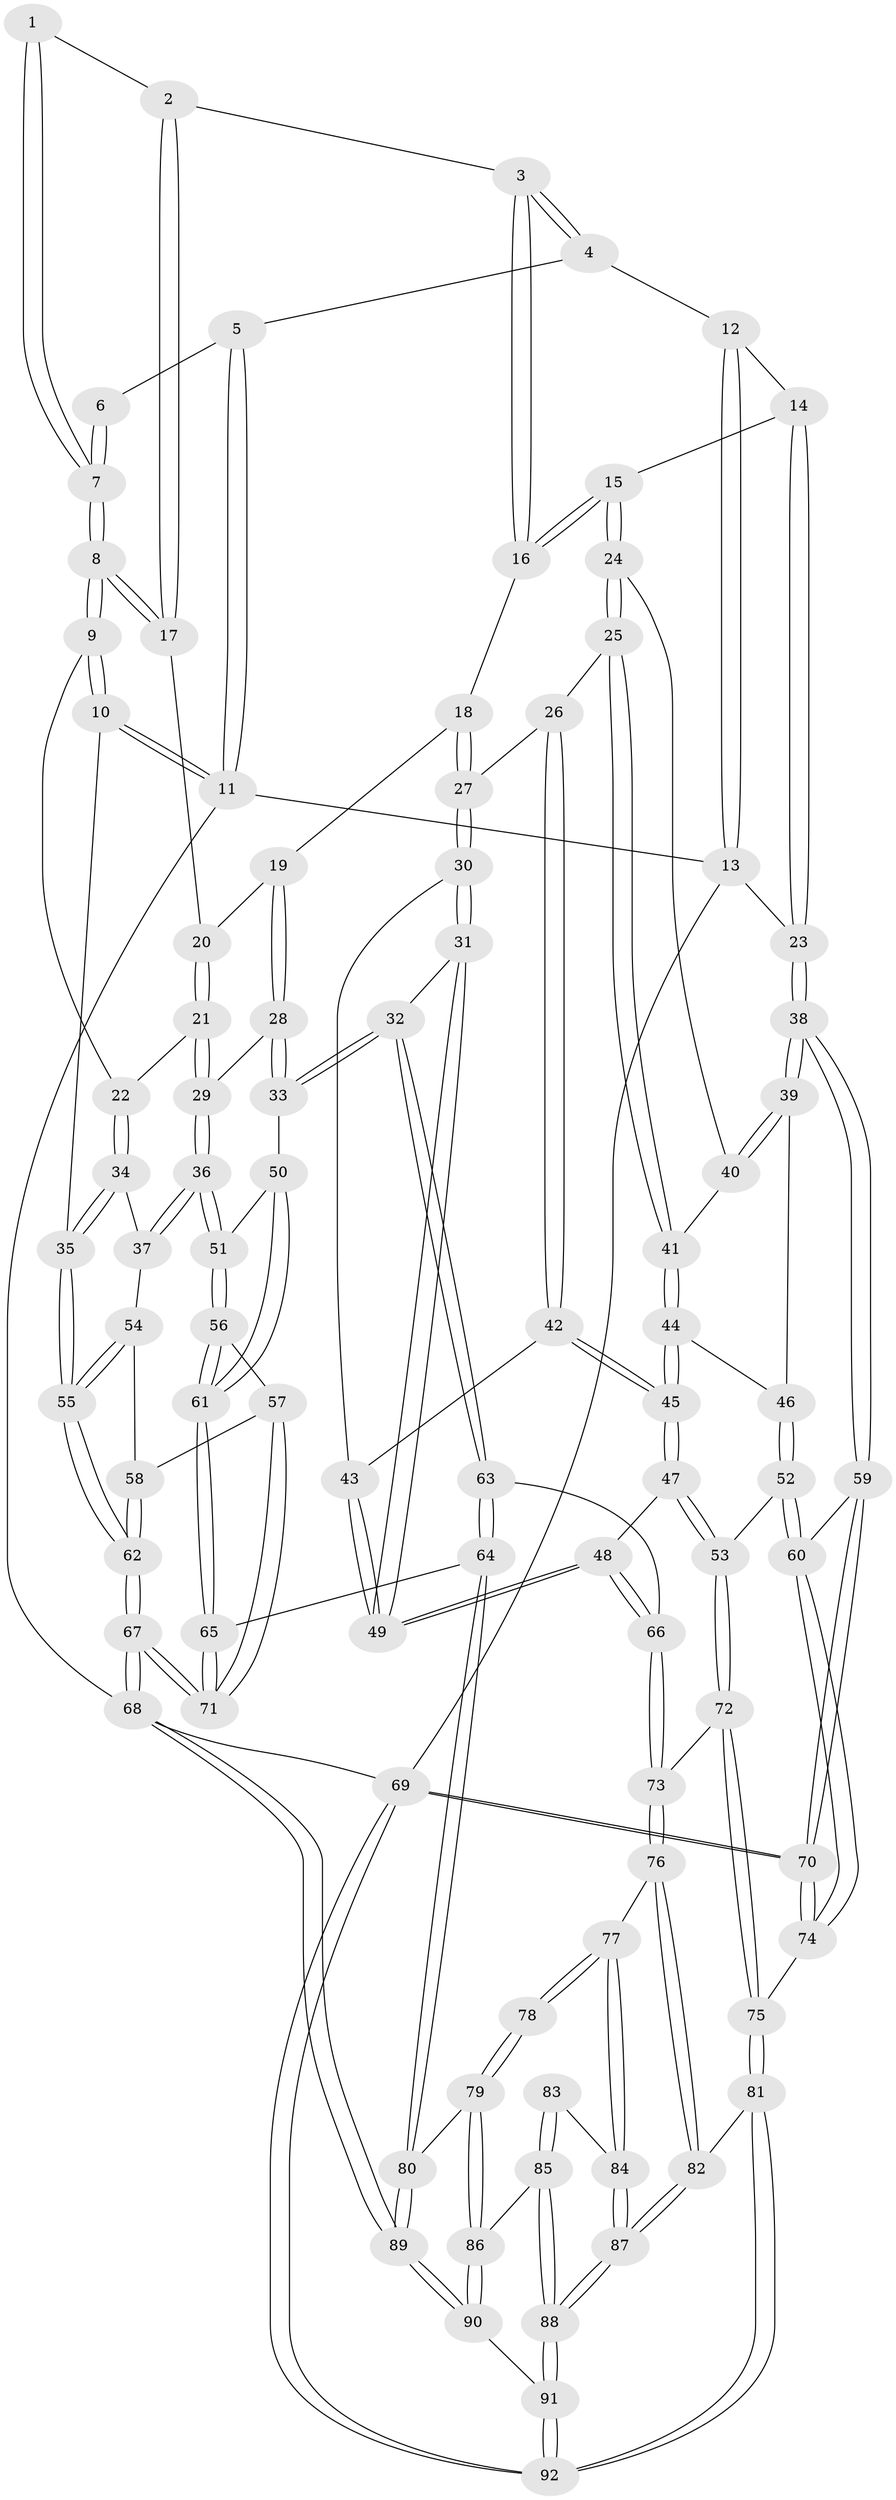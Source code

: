 // coarse degree distribution, {5: 0.08108108108108109, 2: 0.02702702702702703, 4: 0.6216216216216216, 3: 0.21621621621621623, 6: 0.02702702702702703, 1: 0.02702702702702703}
// Generated by graph-tools (version 1.1) at 2025/38/03/04/25 23:38:24]
// undirected, 92 vertices, 227 edges
graph export_dot {
  node [color=gray90,style=filled];
  1 [pos="+0.27863154132755924+0.030451177002869076"];
  2 [pos="+0.3994811933316+0.028745822175589377"];
  3 [pos="+0.5242171032464129+0"];
  4 [pos="+0.5262933825775843+0"];
  5 [pos="+0+0"];
  6 [pos="+0.1305185529767314+0"];
  7 [pos="+0.2069542859558312+0.11839980158875232"];
  8 [pos="+0.22307757190739916+0.17274570631119868"];
  9 [pos="+0.21895721939031743+0.19223887165435954"];
  10 [pos="+0+0"];
  11 [pos="+0+0"];
  12 [pos="+0.6119779773213289+0"];
  13 [pos="+1+0"];
  14 [pos="+0.8240037083964337+0.17566560473545406"];
  15 [pos="+0.7948203780410532+0.23529129471949592"];
  16 [pos="+0.5842774572120464+0.18309275458538754"];
  17 [pos="+0.3954558352101289+0.03574306808248417"];
  18 [pos="+0.5520884718766078+0.21914650865343135"];
  19 [pos="+0.5157625710880946+0.238039303012801"];
  20 [pos="+0.4099214458484252+0.19446911285727217"];
  21 [pos="+0.24450216865188015+0.24875587319861917"];
  22 [pos="+0.22598506258453563+0.23620561947958346"];
  23 [pos="+1+0"];
  24 [pos="+0.7961923347595862+0.24043900574866628"];
  25 [pos="+0.7735355827556746+0.31158972077082253"];
  26 [pos="+0.7567952187987553+0.3354664825625933"];
  27 [pos="+0.6162382555554999+0.3706732301449005"];
  28 [pos="+0.4372161102559589+0.3768406804448903"];
  29 [pos="+0.27349295194791334+0.2924653567935434"];
  30 [pos="+0.5912448663565502+0.4163663998040099"];
  31 [pos="+0.5655292874162013+0.44938409429119686"];
  32 [pos="+0.4682111178842042+0.465737962720846"];
  33 [pos="+0.4588366603448734+0.4566867202911548"];
  34 [pos="+0.09411599346460514+0.31893430209199836"];
  35 [pos="+0+0.35066712052858984"];
  36 [pos="+0.24768430638176195+0.4711206014158076"];
  37 [pos="+0.1724087810224664+0.4660619240771439"];
  38 [pos="+1+0.3732975787736499"];
  39 [pos="+1+0.3717944977329868"];
  40 [pos="+0.9465946785594367+0.32063520178680593"];
  41 [pos="+0.8641499285793751+0.4338943544866558"];
  42 [pos="+0.744923071014651+0.4024213651032134"];
  43 [pos="+0.7291096013580302+0.4251115726738714"];
  44 [pos="+0.8721908437306009+0.45645964069588874"];
  45 [pos="+0.8285704444892037+0.5011027904593178"];
  46 [pos="+0.929894730199454+0.46073539389524076"];
  47 [pos="+0.8061282321586413+0.5887366241884837"];
  48 [pos="+0.7120398336823803+0.6003544900773357"];
  49 [pos="+0.6835251382548356+0.5266531295830341"];
  50 [pos="+0.283855616810273+0.4990870645236064"];
  51 [pos="+0.26719374003341945+0.49209957261538495"];
  52 [pos="+0.9243674201128895+0.6494753127864302"];
  53 [pos="+0.9232818106495922+0.6493211872200597"];
  54 [pos="+0.14344474760926795+0.49188200976401597"];
  55 [pos="+0+0.43108375021807493"];
  56 [pos="+0.20342556423972957+0.5799994467477344"];
  57 [pos="+0.16506677679647408+0.5903821912498687"];
  58 [pos="+0.13194995404396467+0.5441618541690019"];
  59 [pos="+1+0.6393746984559066"];
  60 [pos="+0.9421754177346113+0.6567007098112398"];
  61 [pos="+0.3358680844266522+0.7120549095142372"];
  62 [pos="+0+0.6308928381416653"];
  63 [pos="+0.47890641034631154+0.6765453579466298"];
  64 [pos="+0.3996586142658841+0.7461161399029029"];
  65 [pos="+0.3546075278103014+0.7536731315210747"];
  66 [pos="+0.6476511708084+0.6830925316278346"];
  67 [pos="+0+1"];
  68 [pos="+0+1"];
  69 [pos="+1+1"];
  70 [pos="+1+1"];
  71 [pos="+0.04452355076806294+0.9619437432182625"];
  72 [pos="+0.7821699421559536+0.7793802002775525"];
  73 [pos="+0.6929177188188539+0.7717334144194896"];
  74 [pos="+0.9020471390056695+0.8775104470808929"];
  75 [pos="+0.8902015441995204+0.8806930682574287"];
  76 [pos="+0.6909435721425075+0.7817304639223613"];
  77 [pos="+0.6853258113687762+0.7963466626256067"];
  78 [pos="+0.6060621009850897+0.8440069186520335"];
  79 [pos="+0.5310938094340178+0.8792229638764725"];
  80 [pos="+0.4677540627329834+0.8351336214935979"];
  81 [pos="+0.8581876776554797+0.9123158910121122"];
  82 [pos="+0.811077210351609+0.9184529777048449"];
  83 [pos="+0.6178131015721812+0.8898539375623669"];
  84 [pos="+0.6855248616608242+0.8710942993929836"];
  85 [pos="+0.5794694308376438+0.9240462395933035"];
  86 [pos="+0.5392527908187897+0.8949946125368587"];
  87 [pos="+0.6976626037476651+0.968304028141739"];
  88 [pos="+0.6713062694373538+1"];
  89 [pos="+0.4141785389437099+1"];
  90 [pos="+0.432672735474914+1"];
  91 [pos="+0.6543176023977737+1"];
  92 [pos="+0.8510994849447151+1"];
  1 -- 2;
  1 -- 7;
  1 -- 7;
  2 -- 3;
  2 -- 17;
  2 -- 17;
  3 -- 4;
  3 -- 4;
  3 -- 16;
  3 -- 16;
  4 -- 5;
  4 -- 12;
  5 -- 6;
  5 -- 11;
  5 -- 11;
  6 -- 7;
  6 -- 7;
  7 -- 8;
  7 -- 8;
  8 -- 9;
  8 -- 9;
  8 -- 17;
  8 -- 17;
  9 -- 10;
  9 -- 10;
  9 -- 22;
  10 -- 11;
  10 -- 11;
  10 -- 35;
  11 -- 13;
  11 -- 68;
  12 -- 13;
  12 -- 13;
  12 -- 14;
  13 -- 23;
  13 -- 69;
  14 -- 15;
  14 -- 23;
  14 -- 23;
  15 -- 16;
  15 -- 16;
  15 -- 24;
  15 -- 24;
  16 -- 18;
  17 -- 20;
  18 -- 19;
  18 -- 27;
  18 -- 27;
  19 -- 20;
  19 -- 28;
  19 -- 28;
  20 -- 21;
  20 -- 21;
  21 -- 22;
  21 -- 29;
  21 -- 29;
  22 -- 34;
  22 -- 34;
  23 -- 38;
  23 -- 38;
  24 -- 25;
  24 -- 25;
  24 -- 40;
  25 -- 26;
  25 -- 41;
  25 -- 41;
  26 -- 27;
  26 -- 42;
  26 -- 42;
  27 -- 30;
  27 -- 30;
  28 -- 29;
  28 -- 33;
  28 -- 33;
  29 -- 36;
  29 -- 36;
  30 -- 31;
  30 -- 31;
  30 -- 43;
  31 -- 32;
  31 -- 49;
  31 -- 49;
  32 -- 33;
  32 -- 33;
  32 -- 63;
  32 -- 63;
  33 -- 50;
  34 -- 35;
  34 -- 35;
  34 -- 37;
  35 -- 55;
  35 -- 55;
  36 -- 37;
  36 -- 37;
  36 -- 51;
  36 -- 51;
  37 -- 54;
  38 -- 39;
  38 -- 39;
  38 -- 59;
  38 -- 59;
  39 -- 40;
  39 -- 40;
  39 -- 46;
  40 -- 41;
  41 -- 44;
  41 -- 44;
  42 -- 43;
  42 -- 45;
  42 -- 45;
  43 -- 49;
  43 -- 49;
  44 -- 45;
  44 -- 45;
  44 -- 46;
  45 -- 47;
  45 -- 47;
  46 -- 52;
  46 -- 52;
  47 -- 48;
  47 -- 53;
  47 -- 53;
  48 -- 49;
  48 -- 49;
  48 -- 66;
  48 -- 66;
  50 -- 51;
  50 -- 61;
  50 -- 61;
  51 -- 56;
  51 -- 56;
  52 -- 53;
  52 -- 60;
  52 -- 60;
  53 -- 72;
  53 -- 72;
  54 -- 55;
  54 -- 55;
  54 -- 58;
  55 -- 62;
  55 -- 62;
  56 -- 57;
  56 -- 61;
  56 -- 61;
  57 -- 58;
  57 -- 71;
  57 -- 71;
  58 -- 62;
  58 -- 62;
  59 -- 60;
  59 -- 70;
  59 -- 70;
  60 -- 74;
  60 -- 74;
  61 -- 65;
  61 -- 65;
  62 -- 67;
  62 -- 67;
  63 -- 64;
  63 -- 64;
  63 -- 66;
  64 -- 65;
  64 -- 80;
  64 -- 80;
  65 -- 71;
  65 -- 71;
  66 -- 73;
  66 -- 73;
  67 -- 68;
  67 -- 68;
  67 -- 71;
  67 -- 71;
  68 -- 89;
  68 -- 89;
  68 -- 69;
  69 -- 70;
  69 -- 70;
  69 -- 92;
  69 -- 92;
  70 -- 74;
  70 -- 74;
  72 -- 73;
  72 -- 75;
  72 -- 75;
  73 -- 76;
  73 -- 76;
  74 -- 75;
  75 -- 81;
  75 -- 81;
  76 -- 77;
  76 -- 82;
  76 -- 82;
  77 -- 78;
  77 -- 78;
  77 -- 84;
  77 -- 84;
  78 -- 79;
  78 -- 79;
  79 -- 80;
  79 -- 86;
  79 -- 86;
  80 -- 89;
  80 -- 89;
  81 -- 82;
  81 -- 92;
  81 -- 92;
  82 -- 87;
  82 -- 87;
  83 -- 84;
  83 -- 85;
  83 -- 85;
  84 -- 87;
  84 -- 87;
  85 -- 86;
  85 -- 88;
  85 -- 88;
  86 -- 90;
  86 -- 90;
  87 -- 88;
  87 -- 88;
  88 -- 91;
  88 -- 91;
  89 -- 90;
  89 -- 90;
  90 -- 91;
  91 -- 92;
  91 -- 92;
}
